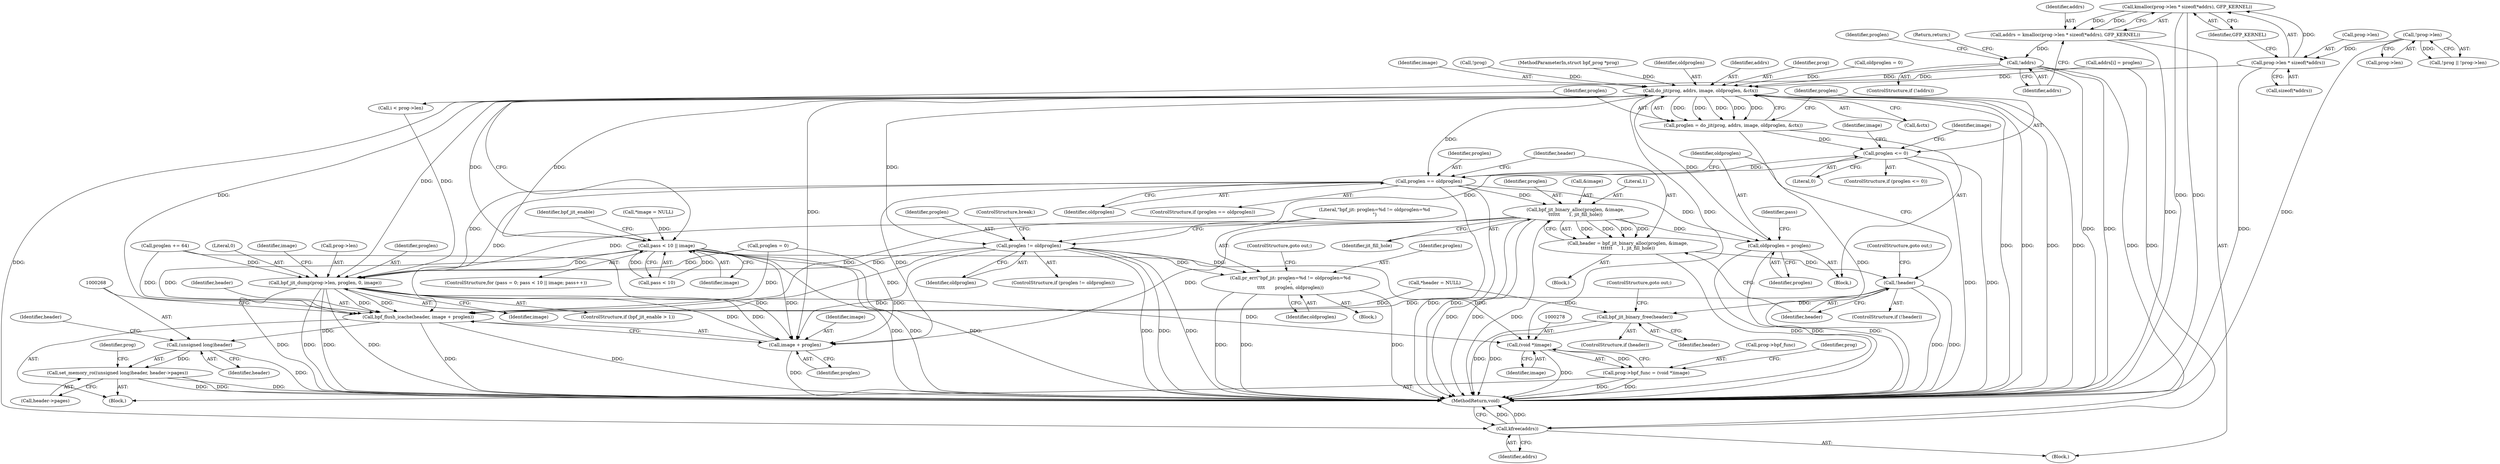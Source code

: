 digraph "0_linux_3f7352bf21f8fd7ba3e2fcef9488756f188e12be@API" {
"1000137" [label="(Call,kmalloc(prog->len * sizeof(*addrs), GFP_KERNEL))"];
"1000138" [label="(Call,prog->len * sizeof(*addrs))"];
"1000130" [label="(Call,!prog->len)"];
"1000135" [label="(Call,addrs = kmalloc(prog->len * sizeof(*addrs), GFP_KERNEL))"];
"1000147" [label="(Call,!addrs)"];
"1000193" [label="(Call,do_jit(prog, addrs, image, oldproglen, &ctx))"];
"1000183" [label="(Call,pass < 10 || image)"];
"1000251" [label="(Call,bpf_jit_dump(prog->len, proglen, 0, image))"];
"1000261" [label="(Call,bpf_flush_icache(header, image + proglen))"];
"1000267" [label="(Call,(unsigned long)header)"];
"1000266" [label="(Call,set_memory_ro((unsigned long)header, header->pages))"];
"1000263" [label="(Call,image + proglen)"];
"1000277" [label="(Call,(void *)image)"];
"1000273" [label="(Call,prog->bpf_func = (void *)image)"];
"1000191" [label="(Call,proglen = do_jit(prog, addrs, image, oldproglen, &ctx))"];
"1000201" [label="(Call,proglen <= 0)"];
"1000217" [label="(Call,proglen != oldproglen)"];
"1000221" [label="(Call,pr_err(\"bpf_jit: proglen=%d != oldproglen=%d\n\",\n\t\t\t\t       proglen, oldproglen))"];
"1000228" [label="(Call,proglen == oldproglen)"];
"1000234" [label="(Call,bpf_jit_binary_alloc(proglen, &image,\n\t\t\t\t\t\t      1, jit_fill_hole))"];
"1000232" [label="(Call,header = bpf_jit_binary_alloc(proglen, &image,\n\t\t\t\t\t\t      1, jit_fill_hole))"];
"1000241" [label="(Call,!header)"];
"1000210" [label="(Call,bpf_jit_binary_free(header))"];
"1000244" [label="(Call,oldproglen = proglen)"];
"1000286" [label="(Call,kfree(addrs))"];
"1000241" [label="(Call,!header)"];
"1000243" [label="(ControlStructure,goto out;)"];
"1000231" [label="(Block,)"];
"1000269" [label="(Identifier,header)"];
"1000229" [label="(Identifier,proglen)"];
"1000200" [label="(ControlStructure,if (proglen <= 0))"];
"1000222" [label="(Literal,\"bpf_jit: proglen=%d != oldproglen=%d\n\")"];
"1000152" [label="(Call,proglen = 0)"];
"1000256" [label="(Literal,0)"];
"1000266" [label="(Call,set_memory_ro((unsigned long)header, header->pages))"];
"1000147" [label="(Call,!addrs)"];
"1000249" [label="(Identifier,bpf_jit_enable)"];
"1000262" [label="(Identifier,header)"];
"1000225" [label="(ControlStructure,goto out;)"];
"1000210" [label="(Call,bpf_jit_binary_free(header))"];
"1000246" [label="(Identifier,proglen)"];
"1000137" [label="(Call,kmalloc(prog->len * sizeof(*addrs), GFP_KERNEL))"];
"1000212" [label="(ControlStructure,goto out;)"];
"1000149" [label="(Return,return;)"];
"1000228" [label="(Call,proglen == oldproglen)"];
"1000259" [label="(Identifier,image)"];
"1000127" [label="(Call,!prog || !prog->len)"];
"1000234" [label="(Call,bpf_jit_binary_alloc(proglen, &image,\n\t\t\t\t\t\t      1, jit_fill_hole))"];
"1000257" [label="(Identifier,image)"];
"1000271" [label="(Identifier,header)"];
"1000146" [label="(ControlStructure,if (!addrs))"];
"1000219" [label="(Identifier,oldproglen)"];
"1000275" [label="(Identifier,prog)"];
"1000242" [label="(Identifier,header)"];
"1000230" [label="(Identifier,oldproglen)"];
"1000195" [label="(Identifier,addrs)"];
"1000116" [label="(Call,*image = NULL)"];
"1000245" [label="(Identifier,oldproglen)"];
"1000179" [label="(ControlStructure,for (pass = 0; pass < 10 || image; pass++))"];
"1000227" [label="(ControlStructure,if (proglen == oldproglen))"];
"1000128" [label="(Call,!prog)"];
"1000203" [label="(Literal,0)"];
"1000226" [label="(ControlStructure,break;)"];
"1000287" [label="(Identifier,addrs)"];
"1000244" [label="(Call,oldproglen = proglen)"];
"1000131" [label="(Call,prog->len)"];
"1000264" [label="(Identifier,image)"];
"1000190" [label="(Block,)"];
"1000261" [label="(Call,bpf_flush_icache(header, image + proglen))"];
"1000138" [label="(Call,prog->len * sizeof(*addrs))"];
"1000202" [label="(Identifier,proglen)"];
"1000130" [label="(Call,!prog->len)"];
"1000216" [label="(ControlStructure,if (proglen != oldproglen))"];
"1000247" [label="(ControlStructure,if (bpf_jit_enable > 1))"];
"1000184" [label="(Call,pass < 10)"];
"1000238" [label="(Literal,1)"];
"1000277" [label="(Call,(void *)image)"];
"1000191" [label="(Call,proglen = do_jit(prog, addrs, image, oldproglen, &ctx))"];
"1000106" [label="(Call,*header = NULL)"];
"1000260" [label="(Block,)"];
"1000273" [label="(Call,prog->bpf_func = (void *)image)"];
"1000288" [label="(MethodReturn,void)"];
"1000139" [label="(Call,prog->len)"];
"1000232" [label="(Call,header = bpf_jit_binary_alloc(proglen, &image,\n\t\t\t\t\t\t      1, jit_fill_hole))"];
"1000183" [label="(Call,pass < 10 || image)"];
"1000251" [label="(Call,bpf_jit_dump(prog->len, proglen, 0, image))"];
"1000148" [label="(Identifier,addrs)"];
"1000270" [label="(Call,header->pages)"];
"1000233" [label="(Identifier,header)"];
"1000192" [label="(Identifier,proglen)"];
"1000158" [label="(Call,i < prog->len)"];
"1000198" [label="(Call,&ctx)"];
"1000208" [label="(ControlStructure,if (header))"];
"1000103" [label="(MethodParameterIn,struct bpf_prog *prog)"];
"1000193" [label="(Call,do_jit(prog, addrs, image, oldproglen, &ctx))"];
"1000267" [label="(Call,(unsigned long)header)"];
"1000153" [label="(Identifier,proglen)"];
"1000217" [label="(Call,proglen != oldproglen)"];
"1000265" [label="(Identifier,proglen)"];
"1000220" [label="(Block,)"];
"1000135" [label="(Call,addrs = kmalloc(prog->len * sizeof(*addrs), GFP_KERNEL))"];
"1000201" [label="(Call,proglen <= 0)"];
"1000239" [label="(Identifier,jit_fill_hole)"];
"1000189" [label="(Identifier,pass)"];
"1000197" [label="(Identifier,oldproglen)"];
"1000223" [label="(Identifier,proglen)"];
"1000169" [label="(Call,addrs[i] = proglen)"];
"1000235" [label="(Identifier,proglen)"];
"1000263" [label="(Call,image + proglen)"];
"1000194" [label="(Identifier,prog)"];
"1000274" [label="(Call,prog->bpf_func)"];
"1000218" [label="(Identifier,proglen)"];
"1000166" [label="(Call,proglen += 64)"];
"1000214" [label="(Identifier,image)"];
"1000111" [label="(Call,oldproglen = 0)"];
"1000206" [label="(Identifier,image)"];
"1000187" [label="(Identifier,image)"];
"1000286" [label="(Call,kfree(addrs))"];
"1000252" [label="(Call,prog->len)"];
"1000279" [label="(Identifier,image)"];
"1000224" [label="(Identifier,oldproglen)"];
"1000221" [label="(Call,pr_err(\"bpf_jit: proglen=%d != oldproglen=%d\n\",\n\t\t\t\t       proglen, oldproglen))"];
"1000136" [label="(Identifier,addrs)"];
"1000236" [label="(Call,&image)"];
"1000240" [label="(ControlStructure,if (!header))"];
"1000142" [label="(Call,sizeof(*addrs))"];
"1000282" [label="(Identifier,prog)"];
"1000104" [label="(Block,)"];
"1000196" [label="(Identifier,image)"];
"1000255" [label="(Identifier,proglen)"];
"1000211" [label="(Identifier,header)"];
"1000145" [label="(Identifier,GFP_KERNEL)"];
"1000137" -> "1000135"  [label="AST: "];
"1000137" -> "1000145"  [label="CFG: "];
"1000138" -> "1000137"  [label="AST: "];
"1000145" -> "1000137"  [label="AST: "];
"1000135" -> "1000137"  [label="CFG: "];
"1000137" -> "1000288"  [label="DDG: "];
"1000137" -> "1000288"  [label="DDG: "];
"1000137" -> "1000135"  [label="DDG: "];
"1000137" -> "1000135"  [label="DDG: "];
"1000138" -> "1000137"  [label="DDG: "];
"1000138" -> "1000142"  [label="CFG: "];
"1000139" -> "1000138"  [label="AST: "];
"1000142" -> "1000138"  [label="AST: "];
"1000145" -> "1000138"  [label="CFG: "];
"1000138" -> "1000288"  [label="DDG: "];
"1000130" -> "1000138"  [label="DDG: "];
"1000138" -> "1000158"  [label="DDG: "];
"1000130" -> "1000127"  [label="AST: "];
"1000130" -> "1000131"  [label="CFG: "];
"1000131" -> "1000130"  [label="AST: "];
"1000127" -> "1000130"  [label="CFG: "];
"1000130" -> "1000288"  [label="DDG: "];
"1000130" -> "1000127"  [label="DDG: "];
"1000135" -> "1000104"  [label="AST: "];
"1000136" -> "1000135"  [label="AST: "];
"1000148" -> "1000135"  [label="CFG: "];
"1000135" -> "1000288"  [label="DDG: "];
"1000135" -> "1000147"  [label="DDG: "];
"1000147" -> "1000146"  [label="AST: "];
"1000147" -> "1000148"  [label="CFG: "];
"1000148" -> "1000147"  [label="AST: "];
"1000149" -> "1000147"  [label="CFG: "];
"1000153" -> "1000147"  [label="CFG: "];
"1000147" -> "1000288"  [label="DDG: "];
"1000147" -> "1000288"  [label="DDG: "];
"1000147" -> "1000193"  [label="DDG: "];
"1000147" -> "1000286"  [label="DDG: "];
"1000193" -> "1000191"  [label="AST: "];
"1000193" -> "1000198"  [label="CFG: "];
"1000194" -> "1000193"  [label="AST: "];
"1000195" -> "1000193"  [label="AST: "];
"1000196" -> "1000193"  [label="AST: "];
"1000197" -> "1000193"  [label="AST: "];
"1000198" -> "1000193"  [label="AST: "];
"1000191" -> "1000193"  [label="CFG: "];
"1000193" -> "1000288"  [label="DDG: "];
"1000193" -> "1000288"  [label="DDG: "];
"1000193" -> "1000288"  [label="DDG: "];
"1000193" -> "1000288"  [label="DDG: "];
"1000193" -> "1000183"  [label="DDG: "];
"1000193" -> "1000191"  [label="DDG: "];
"1000193" -> "1000191"  [label="DDG: "];
"1000193" -> "1000191"  [label="DDG: "];
"1000193" -> "1000191"  [label="DDG: "];
"1000193" -> "1000191"  [label="DDG: "];
"1000128" -> "1000193"  [label="DDG: "];
"1000103" -> "1000193"  [label="DDG: "];
"1000169" -> "1000193"  [label="DDG: "];
"1000183" -> "1000193"  [label="DDG: "];
"1000111" -> "1000193"  [label="DDG: "];
"1000244" -> "1000193"  [label="DDG: "];
"1000193" -> "1000217"  [label="DDG: "];
"1000193" -> "1000228"  [label="DDG: "];
"1000193" -> "1000251"  [label="DDG: "];
"1000193" -> "1000261"  [label="DDG: "];
"1000193" -> "1000263"  [label="DDG: "];
"1000193" -> "1000277"  [label="DDG: "];
"1000193" -> "1000286"  [label="DDG: "];
"1000183" -> "1000179"  [label="AST: "];
"1000183" -> "1000184"  [label="CFG: "];
"1000183" -> "1000187"  [label="CFG: "];
"1000184" -> "1000183"  [label="AST: "];
"1000187" -> "1000183"  [label="AST: "];
"1000192" -> "1000183"  [label="CFG: "];
"1000249" -> "1000183"  [label="CFG: "];
"1000183" -> "1000288"  [label="DDG: "];
"1000183" -> "1000288"  [label="DDG: "];
"1000183" -> "1000288"  [label="DDG: "];
"1000184" -> "1000183"  [label="DDG: "];
"1000184" -> "1000183"  [label="DDG: "];
"1000116" -> "1000183"  [label="DDG: "];
"1000183" -> "1000251"  [label="DDG: "];
"1000183" -> "1000261"  [label="DDG: "];
"1000183" -> "1000263"  [label="DDG: "];
"1000183" -> "1000277"  [label="DDG: "];
"1000251" -> "1000247"  [label="AST: "];
"1000251" -> "1000257"  [label="CFG: "];
"1000252" -> "1000251"  [label="AST: "];
"1000255" -> "1000251"  [label="AST: "];
"1000256" -> "1000251"  [label="AST: "];
"1000257" -> "1000251"  [label="AST: "];
"1000259" -> "1000251"  [label="CFG: "];
"1000251" -> "1000288"  [label="DDG: "];
"1000251" -> "1000288"  [label="DDG: "];
"1000251" -> "1000288"  [label="DDG: "];
"1000251" -> "1000288"  [label="DDG: "];
"1000158" -> "1000251"  [label="DDG: "];
"1000217" -> "1000251"  [label="DDG: "];
"1000152" -> "1000251"  [label="DDG: "];
"1000166" -> "1000251"  [label="DDG: "];
"1000234" -> "1000251"  [label="DDG: "];
"1000228" -> "1000251"  [label="DDG: "];
"1000251" -> "1000261"  [label="DDG: "];
"1000251" -> "1000261"  [label="DDG: "];
"1000251" -> "1000263"  [label="DDG: "];
"1000251" -> "1000263"  [label="DDG: "];
"1000251" -> "1000277"  [label="DDG: "];
"1000261" -> "1000260"  [label="AST: "];
"1000261" -> "1000263"  [label="CFG: "];
"1000262" -> "1000261"  [label="AST: "];
"1000263" -> "1000261"  [label="AST: "];
"1000268" -> "1000261"  [label="CFG: "];
"1000261" -> "1000288"  [label="DDG: "];
"1000261" -> "1000288"  [label="DDG: "];
"1000106" -> "1000261"  [label="DDG: "];
"1000241" -> "1000261"  [label="DDG: "];
"1000217" -> "1000261"  [label="DDG: "];
"1000152" -> "1000261"  [label="DDG: "];
"1000166" -> "1000261"  [label="DDG: "];
"1000234" -> "1000261"  [label="DDG: "];
"1000228" -> "1000261"  [label="DDG: "];
"1000261" -> "1000267"  [label="DDG: "];
"1000267" -> "1000266"  [label="AST: "];
"1000267" -> "1000269"  [label="CFG: "];
"1000268" -> "1000267"  [label="AST: "];
"1000269" -> "1000267"  [label="AST: "];
"1000271" -> "1000267"  [label="CFG: "];
"1000267" -> "1000288"  [label="DDG: "];
"1000267" -> "1000266"  [label="DDG: "];
"1000266" -> "1000260"  [label="AST: "];
"1000266" -> "1000270"  [label="CFG: "];
"1000270" -> "1000266"  [label="AST: "];
"1000275" -> "1000266"  [label="CFG: "];
"1000266" -> "1000288"  [label="DDG: "];
"1000266" -> "1000288"  [label="DDG: "];
"1000266" -> "1000288"  [label="DDG: "];
"1000263" -> "1000265"  [label="CFG: "];
"1000264" -> "1000263"  [label="AST: "];
"1000265" -> "1000263"  [label="AST: "];
"1000263" -> "1000288"  [label="DDG: "];
"1000217" -> "1000263"  [label="DDG: "];
"1000152" -> "1000263"  [label="DDG: "];
"1000166" -> "1000263"  [label="DDG: "];
"1000234" -> "1000263"  [label="DDG: "];
"1000228" -> "1000263"  [label="DDG: "];
"1000277" -> "1000273"  [label="AST: "];
"1000277" -> "1000279"  [label="CFG: "];
"1000278" -> "1000277"  [label="AST: "];
"1000279" -> "1000277"  [label="AST: "];
"1000273" -> "1000277"  [label="CFG: "];
"1000277" -> "1000288"  [label="DDG: "];
"1000277" -> "1000273"  [label="DDG: "];
"1000273" -> "1000260"  [label="AST: "];
"1000274" -> "1000273"  [label="AST: "];
"1000282" -> "1000273"  [label="CFG: "];
"1000273" -> "1000288"  [label="DDG: "];
"1000273" -> "1000288"  [label="DDG: "];
"1000191" -> "1000190"  [label="AST: "];
"1000192" -> "1000191"  [label="AST: "];
"1000202" -> "1000191"  [label="CFG: "];
"1000191" -> "1000288"  [label="DDG: "];
"1000191" -> "1000201"  [label="DDG: "];
"1000201" -> "1000200"  [label="AST: "];
"1000201" -> "1000203"  [label="CFG: "];
"1000202" -> "1000201"  [label="AST: "];
"1000203" -> "1000201"  [label="AST: "];
"1000206" -> "1000201"  [label="CFG: "];
"1000214" -> "1000201"  [label="CFG: "];
"1000201" -> "1000288"  [label="DDG: "];
"1000201" -> "1000288"  [label="DDG: "];
"1000201" -> "1000217"  [label="DDG: "];
"1000201" -> "1000228"  [label="DDG: "];
"1000217" -> "1000216"  [label="AST: "];
"1000217" -> "1000219"  [label="CFG: "];
"1000218" -> "1000217"  [label="AST: "];
"1000219" -> "1000217"  [label="AST: "];
"1000222" -> "1000217"  [label="CFG: "];
"1000226" -> "1000217"  [label="CFG: "];
"1000217" -> "1000288"  [label="DDG: "];
"1000217" -> "1000288"  [label="DDG: "];
"1000217" -> "1000288"  [label="DDG: "];
"1000217" -> "1000221"  [label="DDG: "];
"1000217" -> "1000221"  [label="DDG: "];
"1000221" -> "1000220"  [label="AST: "];
"1000221" -> "1000224"  [label="CFG: "];
"1000222" -> "1000221"  [label="AST: "];
"1000223" -> "1000221"  [label="AST: "];
"1000224" -> "1000221"  [label="AST: "];
"1000225" -> "1000221"  [label="CFG: "];
"1000221" -> "1000288"  [label="DDG: "];
"1000221" -> "1000288"  [label="DDG: "];
"1000221" -> "1000288"  [label="DDG: "];
"1000228" -> "1000227"  [label="AST: "];
"1000228" -> "1000230"  [label="CFG: "];
"1000229" -> "1000228"  [label="AST: "];
"1000230" -> "1000228"  [label="AST: "];
"1000233" -> "1000228"  [label="CFG: "];
"1000245" -> "1000228"  [label="CFG: "];
"1000228" -> "1000288"  [label="DDG: "];
"1000228" -> "1000288"  [label="DDG: "];
"1000228" -> "1000234"  [label="DDG: "];
"1000228" -> "1000244"  [label="DDG: "];
"1000234" -> "1000232"  [label="AST: "];
"1000234" -> "1000239"  [label="CFG: "];
"1000235" -> "1000234"  [label="AST: "];
"1000236" -> "1000234"  [label="AST: "];
"1000238" -> "1000234"  [label="AST: "];
"1000239" -> "1000234"  [label="AST: "];
"1000232" -> "1000234"  [label="CFG: "];
"1000234" -> "1000288"  [label="DDG: "];
"1000234" -> "1000288"  [label="DDG: "];
"1000234" -> "1000288"  [label="DDG: "];
"1000234" -> "1000232"  [label="DDG: "];
"1000234" -> "1000232"  [label="DDG: "];
"1000234" -> "1000232"  [label="DDG: "];
"1000234" -> "1000232"  [label="DDG: "];
"1000234" -> "1000244"  [label="DDG: "];
"1000232" -> "1000231"  [label="AST: "];
"1000233" -> "1000232"  [label="AST: "];
"1000242" -> "1000232"  [label="CFG: "];
"1000232" -> "1000288"  [label="DDG: "];
"1000232" -> "1000241"  [label="DDG: "];
"1000241" -> "1000240"  [label="AST: "];
"1000241" -> "1000242"  [label="CFG: "];
"1000242" -> "1000241"  [label="AST: "];
"1000243" -> "1000241"  [label="CFG: "];
"1000245" -> "1000241"  [label="CFG: "];
"1000241" -> "1000288"  [label="DDG: "];
"1000241" -> "1000288"  [label="DDG: "];
"1000241" -> "1000210"  [label="DDG: "];
"1000210" -> "1000208"  [label="AST: "];
"1000210" -> "1000211"  [label="CFG: "];
"1000211" -> "1000210"  [label="AST: "];
"1000212" -> "1000210"  [label="CFG: "];
"1000210" -> "1000288"  [label="DDG: "];
"1000210" -> "1000288"  [label="DDG: "];
"1000106" -> "1000210"  [label="DDG: "];
"1000244" -> "1000190"  [label="AST: "];
"1000244" -> "1000246"  [label="CFG: "];
"1000245" -> "1000244"  [label="AST: "];
"1000246" -> "1000244"  [label="AST: "];
"1000189" -> "1000244"  [label="CFG: "];
"1000244" -> "1000288"  [label="DDG: "];
"1000244" -> "1000288"  [label="DDG: "];
"1000286" -> "1000104"  [label="AST: "];
"1000286" -> "1000287"  [label="CFG: "];
"1000287" -> "1000286"  [label="AST: "];
"1000288" -> "1000286"  [label="CFG: "];
"1000286" -> "1000288"  [label="DDG: "];
"1000286" -> "1000288"  [label="DDG: "];
"1000169" -> "1000286"  [label="DDG: "];
}
